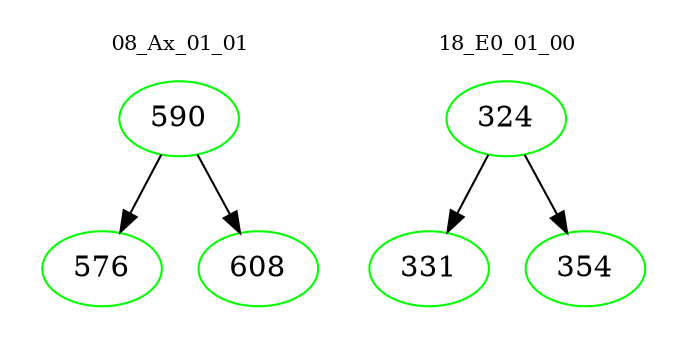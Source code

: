 digraph{
subgraph cluster_0 {
color = white
label = "08_Ax_01_01";
fontsize=10;
T0_590 [label="590", color="green"]
T0_590 -> T0_576 [color="black"]
T0_576 [label="576", color="green"]
T0_590 -> T0_608 [color="black"]
T0_608 [label="608", color="green"]
}
subgraph cluster_1 {
color = white
label = "18_E0_01_00";
fontsize=10;
T1_324 [label="324", color="green"]
T1_324 -> T1_331 [color="black"]
T1_331 [label="331", color="green"]
T1_324 -> T1_354 [color="black"]
T1_354 [label="354", color="green"]
}
}
